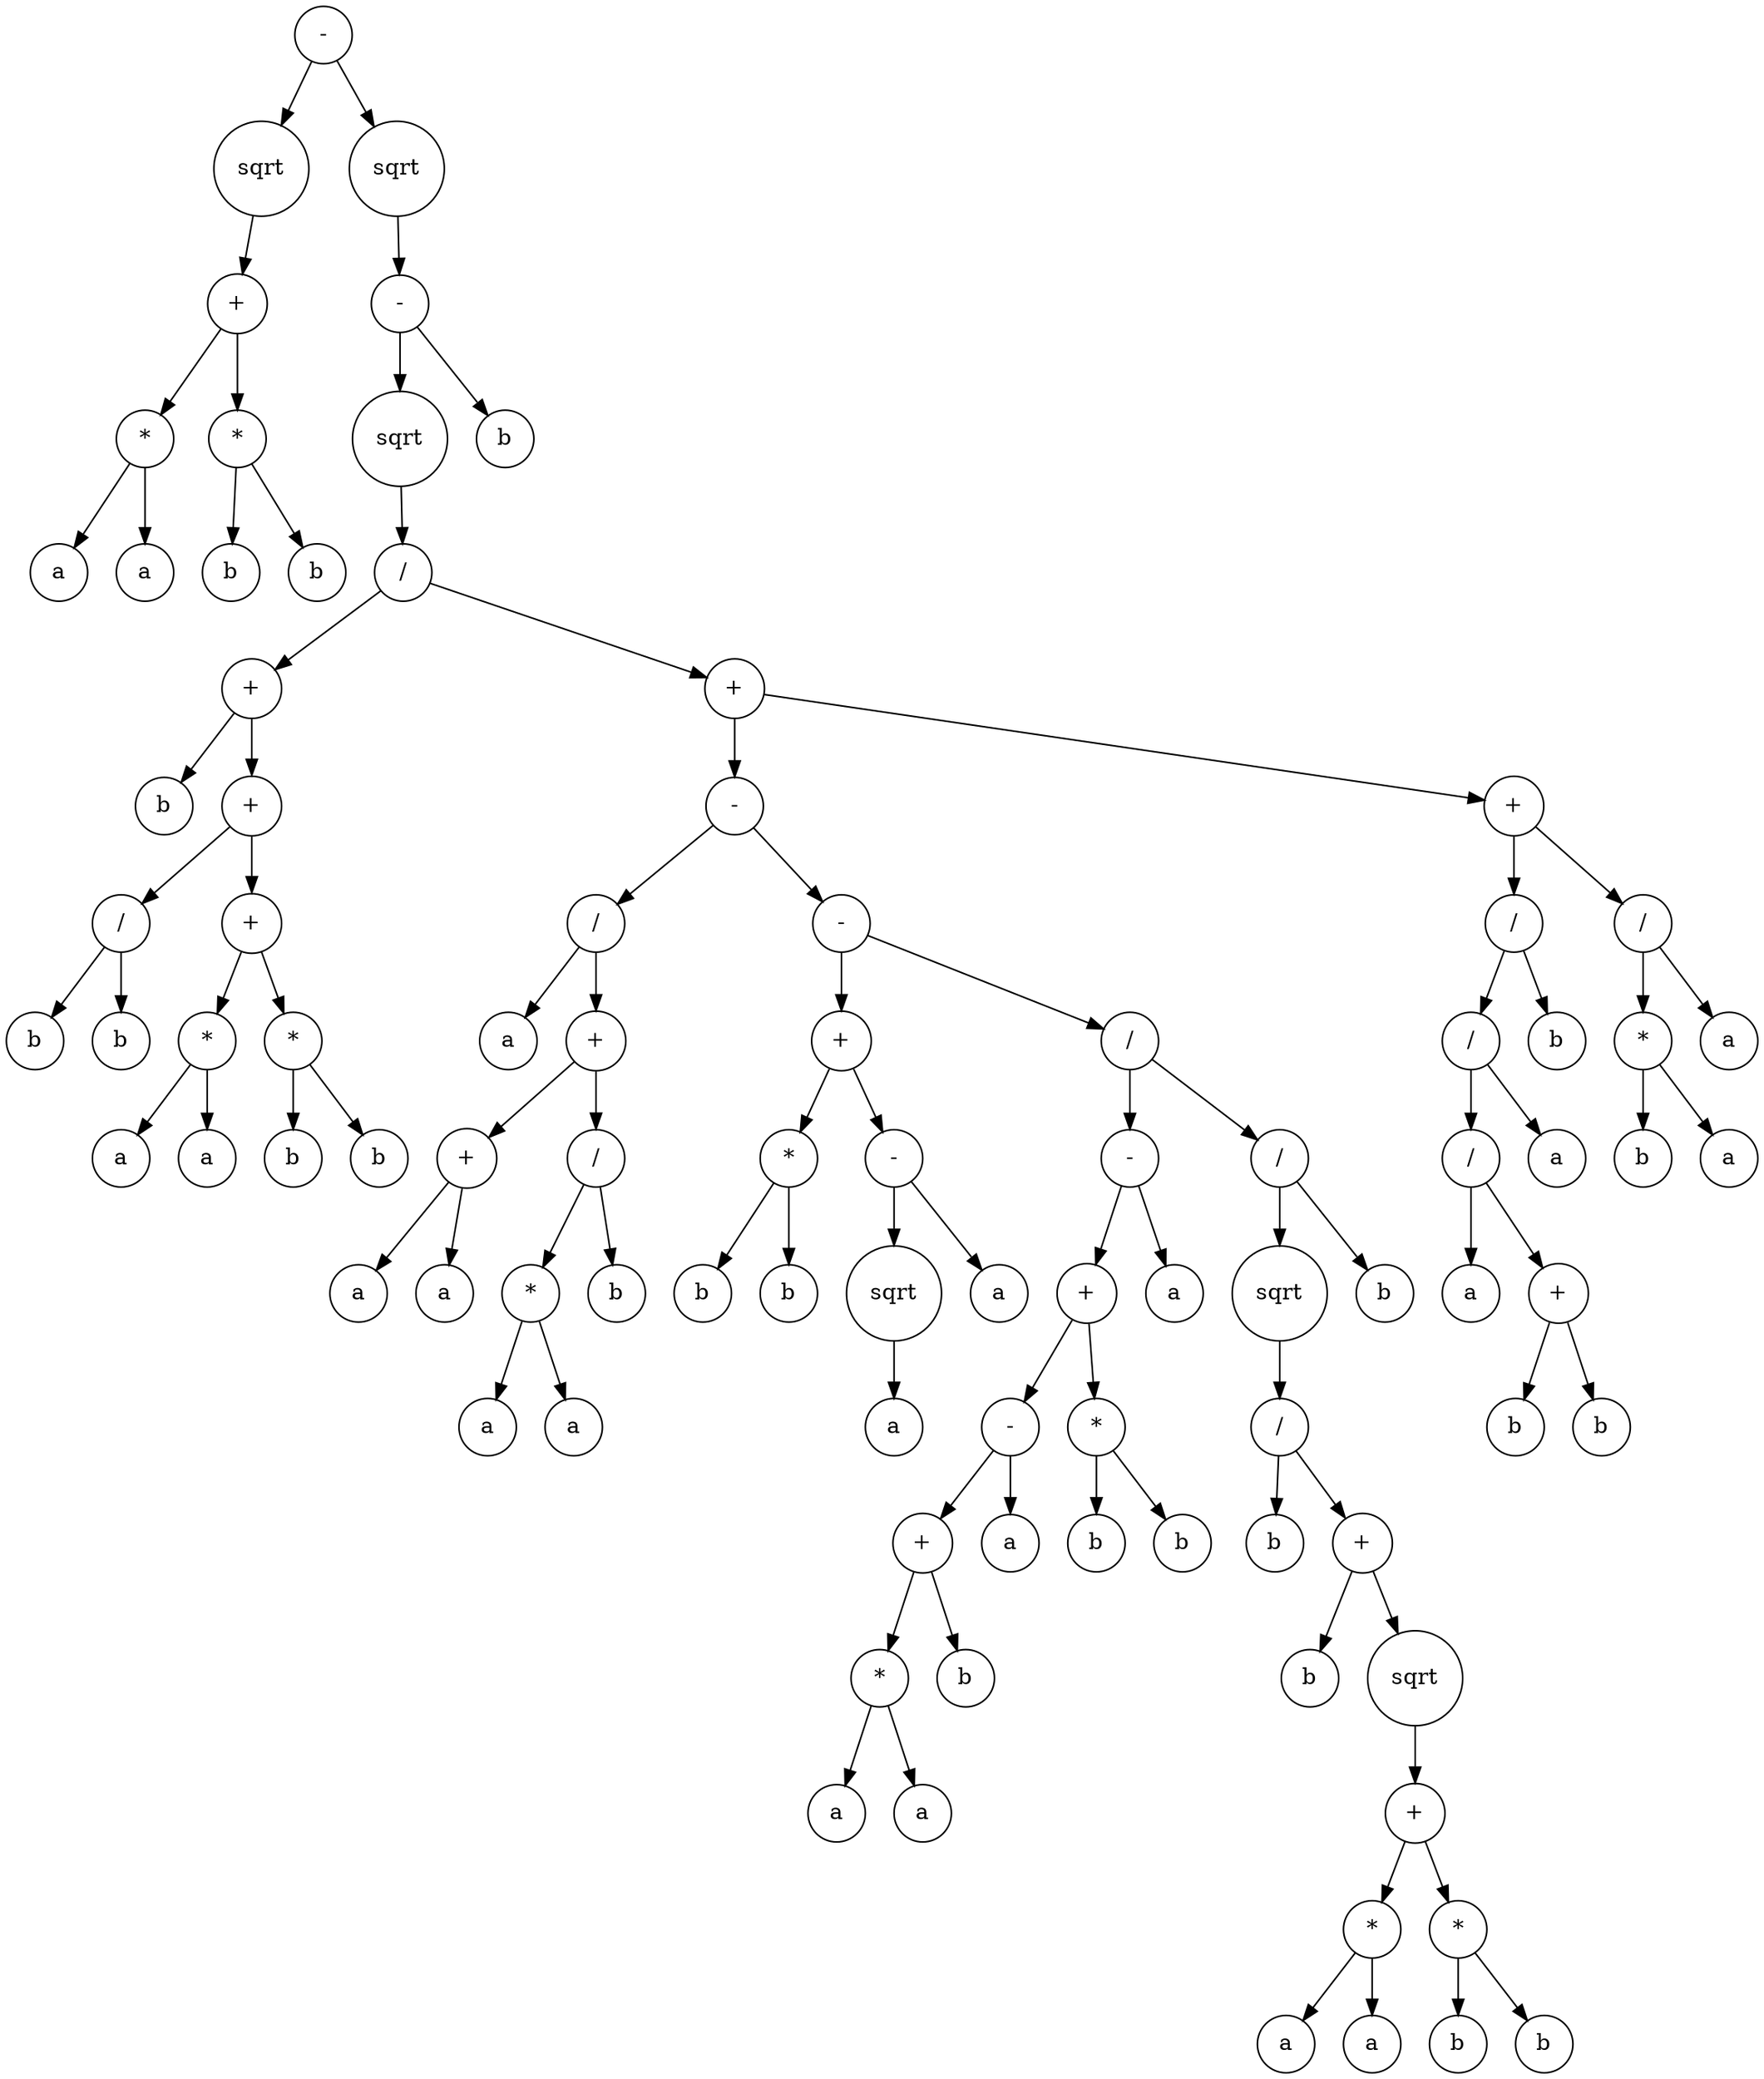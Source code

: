 digraph g {
graph [ordering=out];
node [shape=circle];
n[label = "-"];
n0[label = "sqrt"];
n00[label = "+"];
n000[label = "*"];
n0000[label = "a"];
n000 -> n0000;
n0001[label = "a"];
n000 -> n0001;
n00 -> n000;
n001[label = "*"];
n0010[label = "b"];
n001 -> n0010;
n0011[label = "b"];
n001 -> n0011;
n00 -> n001;
n0 -> n00;
n -> n0;
n1[label = "sqrt"];
n10[label = "-"];
n100[label = "sqrt"];
n1000[label = "/"];
n10000[label = "+"];
n100000[label = "b"];
n10000 -> n100000;
n100001[label = "+"];
n1000010[label = "/"];
n10000100[label = "b"];
n1000010 -> n10000100;
n10000101[label = "b"];
n1000010 -> n10000101;
n100001 -> n1000010;
n1000011[label = "+"];
n10000110[label = "*"];
n100001100[label = "a"];
n10000110 -> n100001100;
n100001101[label = "a"];
n10000110 -> n100001101;
n1000011 -> n10000110;
n10000111[label = "*"];
n100001110[label = "b"];
n10000111 -> n100001110;
n100001111[label = "b"];
n10000111 -> n100001111;
n1000011 -> n10000111;
n100001 -> n1000011;
n10000 -> n100001;
n1000 -> n10000;
n10001[label = "+"];
n100010[label = "-"];
n1000100[label = "/"];
n10001000[label = "a"];
n1000100 -> n10001000;
n10001001[label = "+"];
n100010010[label = "+"];
n1000100100[label = "a"];
n100010010 -> n1000100100;
n1000100101[label = "a"];
n100010010 -> n1000100101;
n10001001 -> n100010010;
n100010011[label = "/"];
n1000100110[label = "*"];
n10001001100[label = "a"];
n1000100110 -> n10001001100;
n10001001101[label = "a"];
n1000100110 -> n10001001101;
n100010011 -> n1000100110;
n1000100111[label = "b"];
n100010011 -> n1000100111;
n10001001 -> n100010011;
n1000100 -> n10001001;
n100010 -> n1000100;
n1000101[label = "-"];
n10001010[label = "+"];
n100010100[label = "*"];
n1000101000[label = "b"];
n100010100 -> n1000101000;
n1000101001[label = "b"];
n100010100 -> n1000101001;
n10001010 -> n100010100;
n100010101[label = "-"];
n1000101010[label = "sqrt"];
n10001010100[label = "a"];
n1000101010 -> n10001010100;
n100010101 -> n1000101010;
n1000101011[label = "a"];
n100010101 -> n1000101011;
n10001010 -> n100010101;
n1000101 -> n10001010;
n10001011[label = "/"];
n100010110[label = "-"];
n1000101100[label = "+"];
n10001011000[label = "-"];
n100010110000[label = "+"];
n1000101100000[label = "*"];
n10001011000000[label = "a"];
n1000101100000 -> n10001011000000;
n10001011000001[label = "a"];
n1000101100000 -> n10001011000001;
n100010110000 -> n1000101100000;
n1000101100001[label = "b"];
n100010110000 -> n1000101100001;
n10001011000 -> n100010110000;
n100010110001[label = "a"];
n10001011000 -> n100010110001;
n1000101100 -> n10001011000;
n10001011001[label = "*"];
n100010110010[label = "b"];
n10001011001 -> n100010110010;
n100010110011[label = "b"];
n10001011001 -> n100010110011;
n1000101100 -> n10001011001;
n100010110 -> n1000101100;
n1000101101[label = "a"];
n100010110 -> n1000101101;
n10001011 -> n100010110;
n100010111[label = "/"];
n1000101110[label = "sqrt"];
n10001011100[label = "/"];
n100010111000[label = "b"];
n10001011100 -> n100010111000;
n100010111001[label = "+"];
n1000101110010[label = "b"];
n100010111001 -> n1000101110010;
n1000101110011[label = "sqrt"];
n10001011100110[label = "+"];
n100010111001100[label = "*"];
n1000101110011000[label = "a"];
n100010111001100 -> n1000101110011000;
n1000101110011001[label = "a"];
n100010111001100 -> n1000101110011001;
n10001011100110 -> n100010111001100;
n100010111001101[label = "*"];
n1000101110011010[label = "b"];
n100010111001101 -> n1000101110011010;
n1000101110011011[label = "b"];
n100010111001101 -> n1000101110011011;
n10001011100110 -> n100010111001101;
n1000101110011 -> n10001011100110;
n100010111001 -> n1000101110011;
n10001011100 -> n100010111001;
n1000101110 -> n10001011100;
n100010111 -> n1000101110;
n1000101111[label = "b"];
n100010111 -> n1000101111;
n10001011 -> n100010111;
n1000101 -> n10001011;
n100010 -> n1000101;
n10001 -> n100010;
n100011[label = "+"];
n1000110[label = "/"];
n10001100[label = "/"];
n100011000[label = "/"];
n1000110000[label = "a"];
n100011000 -> n1000110000;
n1000110001[label = "+"];
n10001100010[label = "b"];
n1000110001 -> n10001100010;
n10001100011[label = "b"];
n1000110001 -> n10001100011;
n100011000 -> n1000110001;
n10001100 -> n100011000;
n100011001[label = "a"];
n10001100 -> n100011001;
n1000110 -> n10001100;
n10001101[label = "b"];
n1000110 -> n10001101;
n100011 -> n1000110;
n1000111[label = "/"];
n10001110[label = "*"];
n100011100[label = "b"];
n10001110 -> n100011100;
n100011101[label = "a"];
n10001110 -> n100011101;
n1000111 -> n10001110;
n10001111[label = "a"];
n1000111 -> n10001111;
n100011 -> n1000111;
n10001 -> n100011;
n1000 -> n10001;
n100 -> n1000;
n10 -> n100;
n101[label = "b"];
n10 -> n101;
n1 -> n10;
n -> n1;
}
